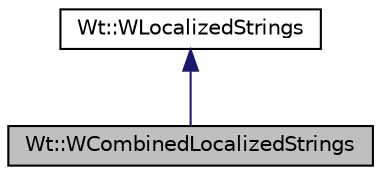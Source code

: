 digraph "Wt::WCombinedLocalizedStrings"
{
 // LATEX_PDF_SIZE
  edge [fontname="Helvetica",fontsize="10",labelfontname="Helvetica",labelfontsize="10"];
  node [fontname="Helvetica",fontsize="10",shape=record];
  Node1 [label="Wt::WCombinedLocalizedStrings",height=0.2,width=0.4,color="black", fillcolor="grey75", style="filled", fontcolor="black",tooltip="A localized string resolver that bundles multiple string resolvers."];
  Node2 -> Node1 [dir="back",color="midnightblue",fontsize="10",style="solid",fontname="Helvetica"];
  Node2 [label="Wt::WLocalizedStrings",height=0.2,width=0.4,color="black", fillcolor="white", style="filled",URL="$classWt_1_1WLocalizedStrings.html",tooltip="An abstract class that provides support for localized strings."];
}
